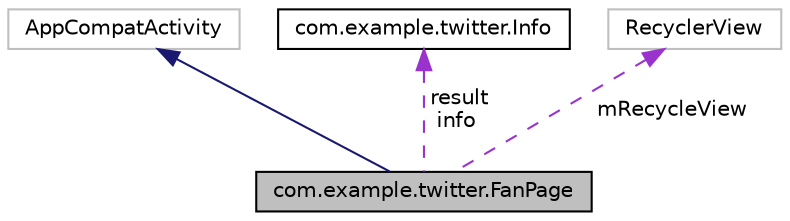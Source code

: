 digraph "com.example.twitter.FanPage"
{
  edge [fontname="Helvetica",fontsize="10",labelfontname="Helvetica",labelfontsize="10"];
  node [fontname="Helvetica",fontsize="10",shape=record];
  Node2 [label="com.example.twitter.FanPage",height=0.2,width=0.4,color="black", fillcolor="grey75", style="filled", fontcolor="black"];
  Node3 -> Node2 [dir="back",color="midnightblue",fontsize="10",style="solid",fontname="Helvetica"];
  Node3 [label="AppCompatActivity",height=0.2,width=0.4,color="grey75", fillcolor="white", style="filled"];
  Node4 -> Node2 [dir="back",color="darkorchid3",fontsize="10",style="dashed",label=" result\ninfo" ,fontname="Helvetica"];
  Node4 [label="com.example.twitter.Info",height=0.2,width=0.4,color="black", fillcolor="white", style="filled",URL="$classcom_1_1example_1_1twitter_1_1_info.html"];
  Node5 -> Node2 [dir="back",color="darkorchid3",fontsize="10",style="dashed",label=" mRecycleView" ,fontname="Helvetica"];
  Node5 [label="RecyclerView",height=0.2,width=0.4,color="grey75", fillcolor="white", style="filled"];
}
